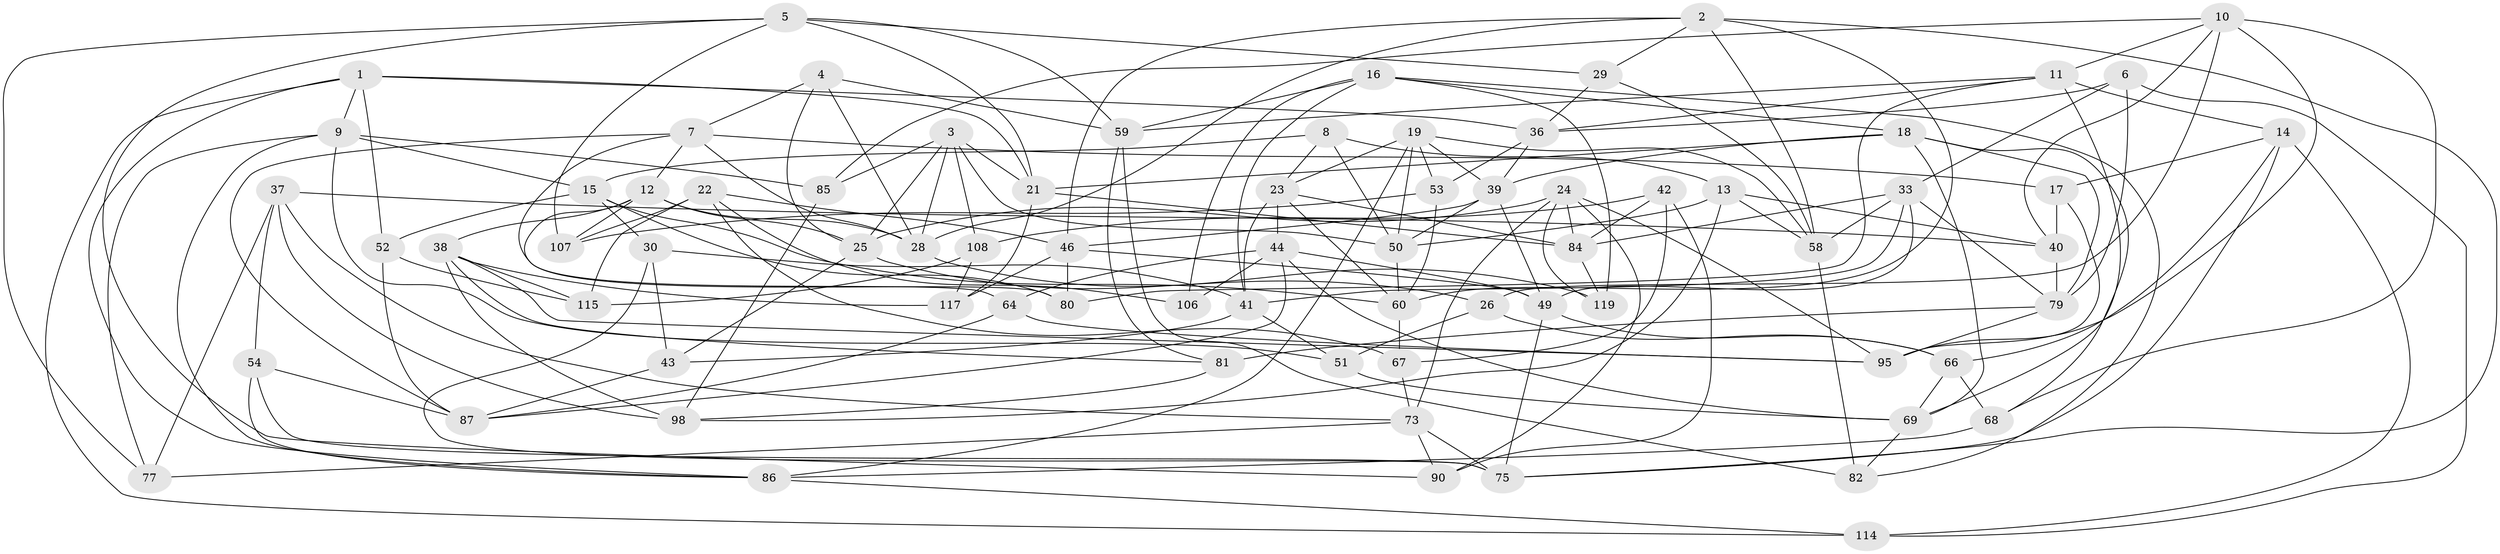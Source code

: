 // Generated by graph-tools (version 1.1) at 2025/24/03/03/25 07:24:31]
// undirected, 74 vertices, 189 edges
graph export_dot {
graph [start="1"]
  node [color=gray90,style=filled];
  1 [super="+105"];
  2 [super="+47"];
  3 [super="+116"];
  4;
  5 [super="+88"];
  6;
  7 [super="+72"];
  8;
  9 [super="+92"];
  10 [super="+34"];
  11 [super="+55"];
  12 [super="+91"];
  13 [super="+65"];
  14 [super="+57"];
  15 [super="+32"];
  16 [super="+104"];
  17;
  18 [super="+76"];
  19 [super="+20"];
  21 [super="+110"];
  22 [super="+71"];
  23 [super="+31"];
  24 [super="+118"];
  25 [super="+27"];
  26;
  28 [super="+63"];
  29;
  30;
  33 [super="+35"];
  36 [super="+61"];
  37 [super="+56"];
  38 [super="+45"];
  39 [super="+113"];
  40 [super="+48"];
  41 [super="+109"];
  42;
  43;
  44 [super="+99"];
  46 [super="+70"];
  49 [super="+62"];
  50 [super="+89"];
  51;
  52;
  53;
  54;
  58 [super="+112"];
  59 [super="+111"];
  60 [super="+83"];
  64;
  66 [super="+74"];
  67;
  68;
  69 [super="+78"];
  73 [super="+96"];
  75 [super="+103"];
  77;
  79 [super="+94"];
  80;
  81;
  82;
  84 [super="+100"];
  85;
  86 [super="+97"];
  87 [super="+93"];
  90;
  95 [super="+102"];
  98 [super="+101"];
  106;
  107;
  108;
  114;
  115;
  117;
  119;
  1 -- 52;
  1 -- 114;
  1 -- 36;
  1 -- 21;
  1 -- 86;
  1 -- 9;
  2 -- 46;
  2 -- 28;
  2 -- 58;
  2 -- 29;
  2 -- 60;
  2 -- 75;
  3 -- 85;
  3 -- 108;
  3 -- 25;
  3 -- 21;
  3 -- 50;
  3 -- 28;
  4 -- 25;
  4 -- 59;
  4 -- 7;
  4 -- 28;
  5 -- 21;
  5 -- 59;
  5 -- 29;
  5 -- 90;
  5 -- 107;
  5 -- 77;
  6 -- 79;
  6 -- 114;
  6 -- 33;
  6 -- 36;
  7 -- 17;
  7 -- 80;
  7 -- 87;
  7 -- 12;
  7 -- 28;
  8 -- 15;
  8 -- 23;
  8 -- 50;
  8 -- 13;
  9 -- 85;
  9 -- 86;
  9 -- 51;
  9 -- 77;
  9 -- 15;
  10 -- 95;
  10 -- 85;
  10 -- 40;
  10 -- 11;
  10 -- 26;
  10 -- 68;
  11 -- 36;
  11 -- 80;
  11 -- 59;
  11 -- 69;
  11 -- 14;
  12 -- 107;
  12 -- 64;
  12 -- 28;
  12 -- 38;
  12 -- 25;
  13 -- 40 [weight=2];
  13 -- 98;
  13 -- 50;
  13 -- 58;
  14 -- 75;
  14 -- 66 [weight=2];
  14 -- 17;
  14 -- 114;
  15 -- 30;
  15 -- 52;
  15 -- 80;
  15 -- 60;
  16 -- 106;
  16 -- 82;
  16 -- 59;
  16 -- 18;
  16 -- 119;
  16 -- 41;
  17 -- 95;
  17 -- 40;
  18 -- 21;
  18 -- 68;
  18 -- 69;
  18 -- 79;
  18 -- 39;
  19 -- 53;
  19 -- 23;
  19 -- 39;
  19 -- 58;
  19 -- 50;
  19 -- 86;
  21 -- 117;
  21 -- 84;
  22 -- 115;
  22 -- 107;
  22 -- 106 [weight=2];
  22 -- 67;
  22 -- 46;
  23 -- 41;
  23 -- 84;
  23 -- 44;
  23 -- 60;
  24 -- 84;
  24 -- 73;
  24 -- 95;
  24 -- 25;
  24 -- 90;
  24 -- 119;
  25 -- 43;
  25 -- 26;
  26 -- 51;
  26 -- 66;
  28 -- 119;
  29 -- 58;
  29 -- 36;
  30 -- 75;
  30 -- 43;
  30 -- 41;
  33 -- 41;
  33 -- 84;
  33 -- 58;
  33 -- 79;
  33 -- 49;
  36 -- 53;
  36 -- 39;
  37 -- 77;
  37 -- 40;
  37 -- 73;
  37 -- 98 [weight=2];
  37 -- 54;
  38 -- 95;
  38 -- 98;
  38 -- 81;
  38 -- 115;
  38 -- 117;
  39 -- 49;
  39 -- 46;
  39 -- 50;
  40 -- 79;
  41 -- 51;
  41 -- 43;
  42 -- 67;
  42 -- 90;
  42 -- 108;
  42 -- 84;
  43 -- 87;
  44 -- 69;
  44 -- 64;
  44 -- 106;
  44 -- 49;
  44 -- 87;
  46 -- 49;
  46 -- 80;
  46 -- 117;
  49 -- 66;
  49 -- 75;
  50 -- 60;
  51 -- 69;
  52 -- 87;
  52 -- 115;
  53 -- 107;
  53 -- 60;
  54 -- 86;
  54 -- 87;
  54 -- 75;
  58 -- 82;
  59 -- 82;
  59 -- 81;
  60 -- 67;
  64 -- 87;
  64 -- 95;
  66 -- 68;
  66 -- 69;
  67 -- 73;
  68 -- 86;
  69 -- 82;
  73 -- 77;
  73 -- 90;
  73 -- 75;
  79 -- 81;
  79 -- 95;
  81 -- 98;
  84 -- 119;
  85 -- 98;
  86 -- 114;
  108 -- 117;
  108 -- 115;
}
